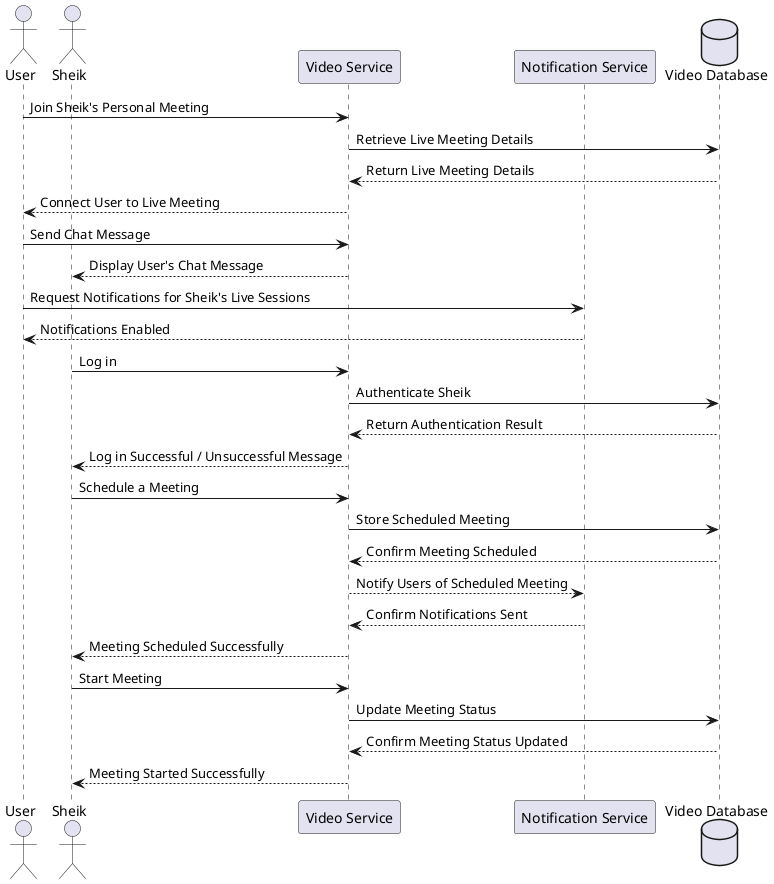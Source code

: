 @startuml
actor User
actor Sheik
participant "Video Service" as VideoService
participant "Notification Service" as NotificationService
database "Video Database" as VideoDB

User -> VideoService: Join Sheik's Personal Meeting
VideoService -> VideoDB: Retrieve Live Meeting Details
VideoDB --> VideoService: Return Live Meeting Details
VideoService --> User: Connect User to Live Meeting

User -> VideoService: Send Chat Message
VideoService --> Sheik: Display User's Chat Message

User -> NotificationService: Request Notifications for Sheik's Live Sessions
NotificationService --> User: Notifications Enabled

Sheik -> VideoService: Log in
VideoService -> VideoDB: Authenticate Sheik
VideoDB --> VideoService: Return Authentication Result
VideoService --> Sheik: Log in Successful / Unsuccessful Message

Sheik -> VideoService: Schedule a Meeting
VideoService -> VideoDB: Store Scheduled Meeting
VideoDB --> VideoService: Confirm Meeting Scheduled
VideoService --> NotificationService: Notify Users of Scheduled Meeting
NotificationService --> VideoService: Confirm Notifications Sent
VideoService --> Sheik: Meeting Scheduled Successfully

Sheik -> VideoService: Start Meeting
VideoService -> VideoDB: Update Meeting Status
VideoDB --> VideoService: Confirm Meeting Status Updated
VideoService --> Sheik: Meeting Started Successfully
@enduml
